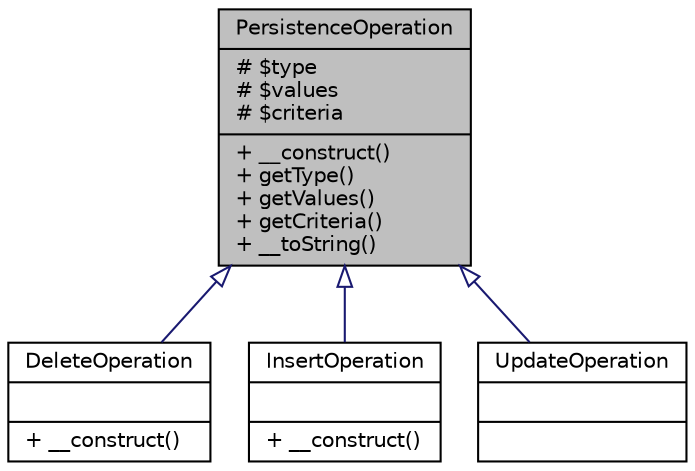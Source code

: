 digraph "PersistenceOperation"
{
  edge [fontname="Helvetica",fontsize="10",labelfontname="Helvetica",labelfontsize="10"];
  node [fontname="Helvetica",fontsize="10",shape=record];
  Node0 [label="{PersistenceOperation\n|# $type\l# $values\l# $criteria\l|+ __construct()\l+ getType()\l+ getValues()\l+ getCriteria()\l+ __toString()\l}",height=0.2,width=0.4,color="black", fillcolor="grey75", style="filled", fontcolor="black"];
  Node0 -> Node1 [dir="back",color="midnightblue",fontsize="10",style="solid",arrowtail="onormal",fontname="Helvetica"];
  Node1 [label="{DeleteOperation\n||+ __construct()\l}",height=0.2,width=0.4,color="black", fillcolor="white", style="filled",URL="$classwcmf_1_1lib_1_1persistence_1_1_delete_operation.html",tooltip="DeleteOperation holds data necessary to accomplish an delete operation on the persistent store..."];
  Node0 -> Node2 [dir="back",color="midnightblue",fontsize="10",style="solid",arrowtail="onormal",fontname="Helvetica"];
  Node2 [label="{InsertOperation\n||+ __construct()\l}",height=0.2,width=0.4,color="black", fillcolor="white", style="filled",URL="$classwcmf_1_1lib_1_1persistence_1_1_insert_operation.html",tooltip="InsertOperation holds data necessary to accomplish an insert operation on the persistent store..."];
  Node0 -> Node3 [dir="back",color="midnightblue",fontsize="10",style="solid",arrowtail="onormal",fontname="Helvetica"];
  Node3 [label="{UpdateOperation\n||}",height=0.2,width=0.4,color="black", fillcolor="white", style="filled",URL="$classwcmf_1_1lib_1_1persistence_1_1_update_operation.html",tooltip="UpdateOperation instances hold data necessary to accomplish an update operation on the persistent sto..."];
}
